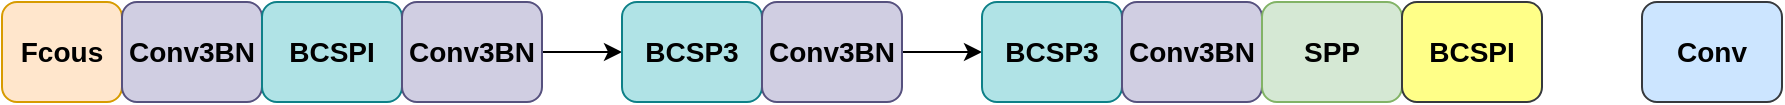 <mxfile version="17.1.3" type="github">
  <diagram id="sov3_w4q9PXKTSvUo2S0" name="Page-1">
    <mxGraphModel dx="1422" dy="762" grid="1" gridSize="10" guides="1" tooltips="1" connect="1" arrows="1" fold="1" page="1" pageScale="1" pageWidth="2339" pageHeight="3300" math="0" shadow="0">
      <root>
        <mxCell id="0" />
        <mxCell id="1" parent="0" />
        <mxCell id="1sc9Xd_hxIj9VAOpr5T9-1" value="&lt;b&gt;&lt;font style=&quot;font-size: 14px&quot;&gt;Fcous&lt;/font&gt;&lt;/b&gt;" style="rounded=1;whiteSpace=wrap;html=1;fillColor=#ffe6cc;strokeColor=#d79b00;gradientColor=none;" vertex="1" parent="1">
          <mxGeometry x="240" y="430" width="60" height="50" as="geometry" />
        </mxCell>
        <mxCell id="1sc9Xd_hxIj9VAOpr5T9-5" value="&lt;b&gt;&lt;font style=&quot;font-size: 14px&quot;&gt;Conv3BN&lt;/font&gt;&lt;/b&gt;" style="rounded=1;whiteSpace=wrap;html=1;fillColor=#d0cee2;strokeColor=#56517e;" vertex="1" parent="1">
          <mxGeometry x="300" y="430" width="70" height="50" as="geometry" />
        </mxCell>
        <mxCell id="1sc9Xd_hxIj9VAOpr5T9-6" value="&lt;b&gt;&lt;font style=&quot;font-size: 14px&quot;&gt;BCSPI&lt;/font&gt;&lt;/b&gt;" style="rounded=1;whiteSpace=wrap;html=1;fillColor=#b0e3e6;strokeColor=#0e8088;" vertex="1" parent="1">
          <mxGeometry x="370" y="430" width="70" height="50" as="geometry" />
        </mxCell>
        <mxCell id="1sc9Xd_hxIj9VAOpr5T9-16" style="edgeStyle=orthogonalEdgeStyle;rounded=0;orthogonalLoop=1;jettySize=auto;html=1;entryX=0;entryY=0.5;entryDx=0;entryDy=0;fontSize=14;" edge="1" parent="1" source="1sc9Xd_hxIj9VAOpr5T9-7" target="1sc9Xd_hxIj9VAOpr5T9-10">
          <mxGeometry relative="1" as="geometry" />
        </mxCell>
        <mxCell id="1sc9Xd_hxIj9VAOpr5T9-7" value="&lt;b&gt;&lt;font style=&quot;font-size: 14px&quot;&gt;Conv3BN&lt;/font&gt;&lt;/b&gt;" style="rounded=1;whiteSpace=wrap;html=1;fillColor=#d0cee2;strokeColor=#56517e;" vertex="1" parent="1">
          <mxGeometry x="440" y="430" width="70" height="50" as="geometry" />
        </mxCell>
        <mxCell id="1sc9Xd_hxIj9VAOpr5T9-10" value="&lt;b&gt;&lt;font style=&quot;font-size: 14px&quot;&gt;BCSP3&lt;/font&gt;&lt;/b&gt;" style="rounded=1;whiteSpace=wrap;html=1;fillColor=#b0e3e6;strokeColor=#0e8088;" vertex="1" parent="1">
          <mxGeometry x="550" y="430" width="70" height="50" as="geometry" />
        </mxCell>
        <mxCell id="1sc9Xd_hxIj9VAOpr5T9-17" style="edgeStyle=orthogonalEdgeStyle;rounded=0;orthogonalLoop=1;jettySize=auto;html=1;exitX=1;exitY=0.5;exitDx=0;exitDy=0;entryX=0;entryY=0.5;entryDx=0;entryDy=0;fontSize=14;" edge="1" parent="1" source="1sc9Xd_hxIj9VAOpr5T9-11" target="1sc9Xd_hxIj9VAOpr5T9-12">
          <mxGeometry relative="1" as="geometry" />
        </mxCell>
        <mxCell id="1sc9Xd_hxIj9VAOpr5T9-11" value="&lt;b&gt;&lt;font style=&quot;font-size: 14px&quot;&gt;Conv3BN&lt;/font&gt;&lt;/b&gt;" style="rounded=1;whiteSpace=wrap;html=1;fillColor=#d0cee2;strokeColor=#56517e;" vertex="1" parent="1">
          <mxGeometry x="620" y="430" width="70" height="50" as="geometry" />
        </mxCell>
        <mxCell id="1sc9Xd_hxIj9VAOpr5T9-12" value="&lt;b&gt;&lt;font style=&quot;font-size: 14px&quot;&gt;BCSP3&lt;/font&gt;&lt;/b&gt;" style="rounded=1;whiteSpace=wrap;html=1;fillColor=#b0e3e6;strokeColor=#0e8088;" vertex="1" parent="1">
          <mxGeometry x="730" y="430" width="70" height="50" as="geometry" />
        </mxCell>
        <mxCell id="1sc9Xd_hxIj9VAOpr5T9-13" value="&lt;b&gt;&lt;font style=&quot;font-size: 14px&quot;&gt;Conv3BN&lt;/font&gt;&lt;/b&gt;" style="rounded=1;whiteSpace=wrap;html=1;fillColor=#d0cee2;strokeColor=#56517e;" vertex="1" parent="1">
          <mxGeometry x="800" y="430" width="70" height="50" as="geometry" />
        </mxCell>
        <mxCell id="1sc9Xd_hxIj9VAOpr5T9-14" value="&lt;b&gt;&lt;font style=&quot;font-size: 14px&quot;&gt;SPP&lt;/font&gt;&lt;/b&gt;" style="rounded=1;whiteSpace=wrap;html=1;fillColor=#d5e8d4;strokeColor=#82b366;gradientColor=none;" vertex="1" parent="1">
          <mxGeometry x="870" y="430" width="70" height="50" as="geometry" />
        </mxCell>
        <mxCell id="1sc9Xd_hxIj9VAOpr5T9-15" value="&lt;b&gt;&lt;font style=&quot;font-size: 14px&quot;&gt;BCSPI&lt;/font&gt;&lt;/b&gt;" style="rounded=1;whiteSpace=wrap;html=1;fillColor=#ffff88;strokeColor=#36393d;" vertex="1" parent="1">
          <mxGeometry x="940" y="430" width="70" height="50" as="geometry" />
        </mxCell>
        <mxCell id="1sc9Xd_hxIj9VAOpr5T9-18" value="&lt;b&gt;&lt;font style=&quot;font-size: 14px&quot;&gt;Conv&lt;/font&gt;&lt;/b&gt;" style="rounded=1;whiteSpace=wrap;html=1;fillColor=#cce5ff;strokeColor=#36393d;" vertex="1" parent="1">
          <mxGeometry x="1060" y="430" width="70" height="50" as="geometry" />
        </mxCell>
      </root>
    </mxGraphModel>
  </diagram>
</mxfile>
